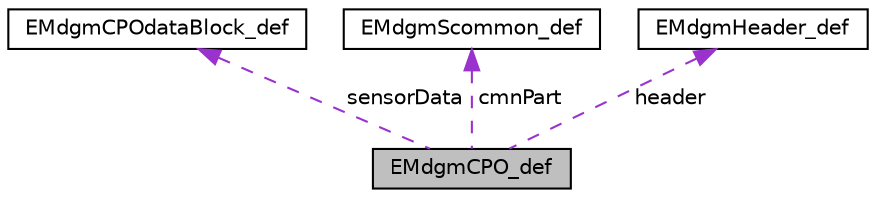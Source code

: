 digraph "EMdgmCPO_def"
{
 // LATEX_PDF_SIZE
  edge [fontname="Helvetica",fontsize="10",labelfontname="Helvetica",labelfontsize="10"];
  node [fontname="Helvetica",fontsize="10",shape=record];
  Node1 [label="EMdgmCPO_def",height=0.2,width=0.4,color="black", fillcolor="grey75", style="filled", fontcolor="black",tooltip="#CPO - Struct of compatibility position sensor datagram.     Data from active sensor will be motion c..."];
  Node2 -> Node1 [dir="back",color="darkorchid3",fontsize="10",style="dashed",label=" sensorData" ,fontname="Helvetica"];
  Node2 [label="EMdgmCPOdataBlock_def",height=0.2,width=0.4,color="black", fillcolor="white", style="filled",URL="$structEMdgmCPOdataBlock__def.html",tooltip="#CPO - Compatibility sensor position compatibility data block. Data from active sensor is referenced ..."];
  Node3 -> Node1 [dir="back",color="darkorchid3",fontsize="10",style="dashed",label=" cmnPart" ,fontname="Helvetica"];
  Node3 [label="EMdgmScommon_def",height=0.2,width=0.4,color="black", fillcolor="white", style="filled",URL="$structEMdgmScommon__def.html",tooltip="Sensor (S) output datagram - common part for all external sensors."];
  Node4 -> Node1 [dir="back",color="darkorchid3",fontsize="10",style="dashed",label=" header" ,fontname="Helvetica"];
  Node4 [label="EMdgmHeader_def",height=0.2,width=0.4,color="black", fillcolor="white", style="filled",URL="$structEMdgmHeader__def.html",tooltip="Definition of general datagram header."];
}
